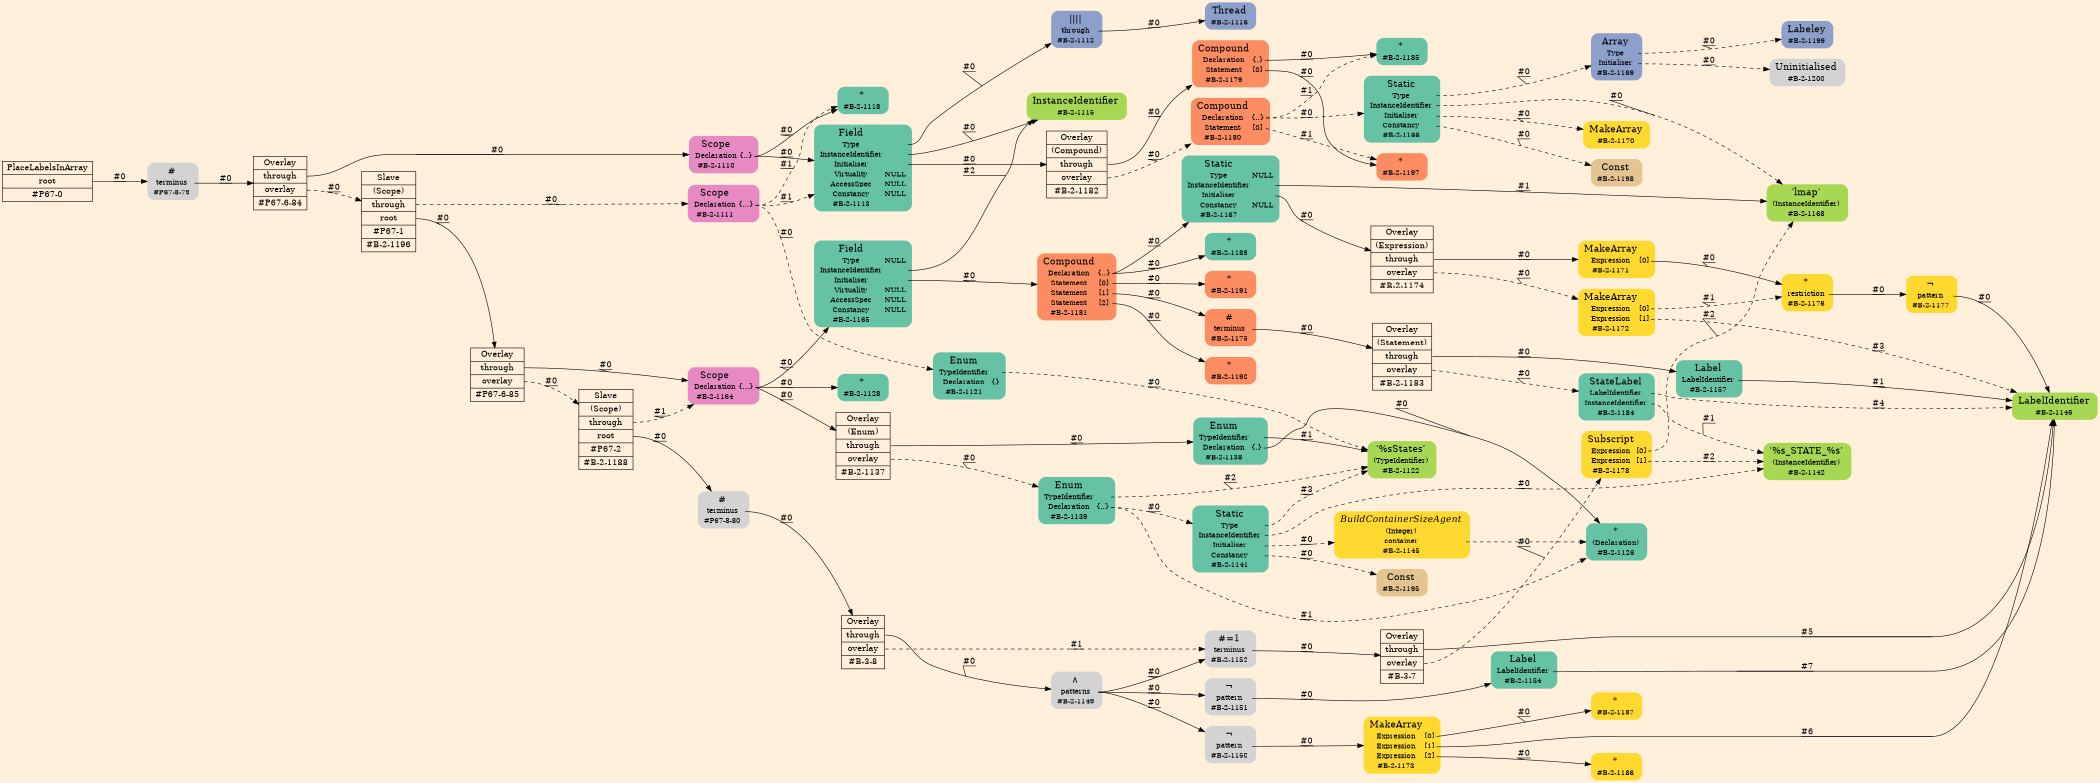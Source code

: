 digraph Inferno {
graph [
rankdir = "LR"
ranksep = 1.0
size = "14,20"
bgcolor = antiquewhite1
];
node [
];
"CR#P67-0" [
shape = "record"
fillcolor = "transparent"
label = "<fixed> PlaceLabelsInArray | <port0> root | <port1> #P67-0"
style = "filled"
fontsize = "14"
fillcolor = antiquewhite1
];
"#P67-8-79" [
shape = "plaintext"
label = <<TABLE BORDER="0" CELLBORDER="0" CELLSPACING="0">
 <TR>
  <TD><FONT POINT-SIZE="16.0">#</FONT></TD>
  <TD></TD>
 </TR>
 <TR>
  <TD>terminus</TD>
  <TD PORT="port0"></TD>
 </TR>
 <TR>
  <TD>#P67-8-79</TD>
  <TD PORT="port1"></TD>
 </TR>
</TABLE>>
style = "rounded,filled"
fontsize = "12"
];
"#P67-6-84" [
shape = "record"
label = "<fixed> Overlay | <port0> through | <port1> overlay | <port2> #P67-6-84"
style = "filled"
fontsize = "14"
fillcolor = antiquewhite1
];
"#B-2-1110" [
shape = "plaintext"
fillcolor = "/set28/4"
label = <<TABLE BORDER="0" CELLBORDER="0" CELLSPACING="0">
 <TR>
  <TD><FONT POINT-SIZE="16.0">Scope</FONT></TD>
  <TD></TD>
 </TR>
 <TR>
  <TD>Declaration</TD>
  <TD PORT="port0">{..}</TD>
 </TR>
 <TR>
  <TD>#B-2-1110</TD>
  <TD PORT="port1"></TD>
 </TR>
</TABLE>>
style = "rounded,filled"
fontsize = "12"
];
"#B-2-1118" [
shape = "plaintext"
fillcolor = "/set28/1"
label = <<TABLE BORDER="0" CELLBORDER="0" CELLSPACING="0">
 <TR>
  <TD><FONT POINT-SIZE="16.0">*</FONT></TD>
  <TD></TD>
 </TR>
 <TR>
  <TD>#B-2-1118</TD>
  <TD PORT="port0"></TD>
 </TR>
</TABLE>>
style = "rounded,filled"
fontsize = "12"
];
"#B-2-1113" [
shape = "plaintext"
fillcolor = "/set28/1"
label = <<TABLE BORDER="0" CELLBORDER="0" CELLSPACING="0">
 <TR>
  <TD><FONT POINT-SIZE="16.0">Field</FONT></TD>
  <TD></TD>
 </TR>
 <TR>
  <TD>Type</TD>
  <TD PORT="port0"></TD>
 </TR>
 <TR>
  <TD>InstanceIdentifier</TD>
  <TD PORT="port1"></TD>
 </TR>
 <TR>
  <TD>Initialiser</TD>
  <TD PORT="port2"></TD>
 </TR>
 <TR>
  <TD>Virtuality</TD>
  <TD PORT="port3">NULL</TD>
 </TR>
 <TR>
  <TD>AccessSpec</TD>
  <TD PORT="port4">NULL</TD>
 </TR>
 <TR>
  <TD>Constancy</TD>
  <TD PORT="port5">NULL</TD>
 </TR>
 <TR>
  <TD>#B-2-1113</TD>
  <TD PORT="port6"></TD>
 </TR>
</TABLE>>
style = "rounded,filled"
fontsize = "12"
];
"#B-2-1112" [
shape = "plaintext"
fillcolor = "/set28/3"
label = <<TABLE BORDER="0" CELLBORDER="0" CELLSPACING="0">
 <TR>
  <TD><FONT POINT-SIZE="16.0">||||</FONT></TD>
  <TD></TD>
 </TR>
 <TR>
  <TD>through</TD>
  <TD PORT="port0"></TD>
 </TR>
 <TR>
  <TD>#B-2-1112</TD>
  <TD PORT="port1"></TD>
 </TR>
</TABLE>>
style = "rounded,filled"
fontsize = "12"
];
"#B-2-1116" [
shape = "plaintext"
fillcolor = "/set28/3"
label = <<TABLE BORDER="0" CELLBORDER="0" CELLSPACING="0">
 <TR>
  <TD><FONT POINT-SIZE="16.0">Thread</FONT></TD>
  <TD></TD>
 </TR>
 <TR>
  <TD>#B-2-1116</TD>
  <TD PORT="port0"></TD>
 </TR>
</TABLE>>
style = "rounded,filled"
fontsize = "12"
];
"#B-2-1115" [
shape = "plaintext"
fillcolor = "/set28/5"
label = <<TABLE BORDER="0" CELLBORDER="0" CELLSPACING="0">
 <TR>
  <TD><FONT POINT-SIZE="16.0">InstanceIdentifier</FONT></TD>
  <TD></TD>
 </TR>
 <TR>
  <TD>#B-2-1115</TD>
  <TD PORT="port0"></TD>
 </TR>
</TABLE>>
style = "rounded,filled"
fontsize = "12"
];
"#B-2-1182" [
shape = "record"
fillcolor = "/set28/2"
label = "<fixed> Overlay | <port0> (Compound) | <port1> through | <port2> overlay | <port3> #B-2-1182"
style = "filled"
fontsize = "14"
fillcolor = antiquewhite1
];
"#B-2-1179" [
shape = "plaintext"
fillcolor = "/set28/2"
label = <<TABLE BORDER="0" CELLBORDER="0" CELLSPACING="0">
 <TR>
  <TD><FONT POINT-SIZE="16.0">Compound</FONT></TD>
  <TD></TD>
 </TR>
 <TR>
  <TD>Declaration</TD>
  <TD PORT="port0">{.}</TD>
 </TR>
 <TR>
  <TD>Statement</TD>
  <TD PORT="port1">[0]</TD>
 </TR>
 <TR>
  <TD>#B-2-1179</TD>
  <TD PORT="port2"></TD>
 </TR>
</TABLE>>
style = "rounded,filled"
fontsize = "12"
];
"#B-2-1185" [
shape = "plaintext"
fillcolor = "/set28/1"
label = <<TABLE BORDER="0" CELLBORDER="0" CELLSPACING="0">
 <TR>
  <TD><FONT POINT-SIZE="16.0">*</FONT></TD>
  <TD></TD>
 </TR>
 <TR>
  <TD>#B-2-1185</TD>
  <TD PORT="port0"></TD>
 </TR>
</TABLE>>
style = "rounded,filled"
fontsize = "12"
];
"#B-2-1197" [
shape = "plaintext"
fillcolor = "/set28/2"
label = <<TABLE BORDER="0" CELLBORDER="0" CELLSPACING="0">
 <TR>
  <TD><FONT POINT-SIZE="16.0">*</FONT></TD>
  <TD></TD>
 </TR>
 <TR>
  <TD>#B-2-1197</TD>
  <TD PORT="port0"></TD>
 </TR>
</TABLE>>
style = "rounded,filled"
fontsize = "12"
];
"#B-2-1180" [
shape = "plaintext"
fillcolor = "/set28/2"
label = <<TABLE BORDER="0" CELLBORDER="0" CELLSPACING="0">
 <TR>
  <TD><FONT POINT-SIZE="16.0">Compound</FONT></TD>
  <TD></TD>
 </TR>
 <TR>
  <TD>Declaration</TD>
  <TD PORT="port0">{..}</TD>
 </TR>
 <TR>
  <TD>Statement</TD>
  <TD PORT="port1">[0]</TD>
 </TR>
 <TR>
  <TD>#B-2-1180</TD>
  <TD PORT="port2"></TD>
 </TR>
</TABLE>>
style = "rounded,filled"
fontsize = "12"
];
"#B-2-1166" [
shape = "plaintext"
fillcolor = "/set28/1"
label = <<TABLE BORDER="0" CELLBORDER="0" CELLSPACING="0">
 <TR>
  <TD><FONT POINT-SIZE="16.0">Static</FONT></TD>
  <TD></TD>
 </TR>
 <TR>
  <TD>Type</TD>
  <TD PORT="port0"></TD>
 </TR>
 <TR>
  <TD>InstanceIdentifier</TD>
  <TD PORT="port1"></TD>
 </TR>
 <TR>
  <TD>Initialiser</TD>
  <TD PORT="port2"></TD>
 </TR>
 <TR>
  <TD>Constancy</TD>
  <TD PORT="port3"></TD>
 </TR>
 <TR>
  <TD>#B-2-1166</TD>
  <TD PORT="port4"></TD>
 </TR>
</TABLE>>
style = "rounded,filled"
fontsize = "12"
];
"#B-2-1169" [
shape = "plaintext"
fillcolor = "/set28/3"
label = <<TABLE BORDER="0" CELLBORDER="0" CELLSPACING="0">
 <TR>
  <TD><FONT POINT-SIZE="16.0">Array</FONT></TD>
  <TD></TD>
 </TR>
 <TR>
  <TD>Type</TD>
  <TD PORT="port0"></TD>
 </TR>
 <TR>
  <TD>Initialiser</TD>
  <TD PORT="port1"></TD>
 </TR>
 <TR>
  <TD>#B-2-1169</TD>
  <TD PORT="port2"></TD>
 </TR>
</TABLE>>
style = "rounded,filled"
fontsize = "12"
];
"#B-2-1199" [
shape = "plaintext"
fillcolor = "/set28/3"
label = <<TABLE BORDER="0" CELLBORDER="0" CELLSPACING="0">
 <TR>
  <TD><FONT POINT-SIZE="16.0">Labeley</FONT></TD>
  <TD></TD>
 </TR>
 <TR>
  <TD>#B-2-1199</TD>
  <TD PORT="port0"></TD>
 </TR>
</TABLE>>
style = "rounded,filled"
fontsize = "12"
];
"#B-2-1200" [
shape = "plaintext"
label = <<TABLE BORDER="0" CELLBORDER="0" CELLSPACING="0">
 <TR>
  <TD><FONT POINT-SIZE="16.0">Uninitialised</FONT></TD>
  <TD></TD>
 </TR>
 <TR>
  <TD>#B-2-1200</TD>
  <TD PORT="port0"></TD>
 </TR>
</TABLE>>
style = "rounded,filled"
fontsize = "12"
];
"#B-2-1168" [
shape = "plaintext"
fillcolor = "/set28/5"
label = <<TABLE BORDER="0" CELLBORDER="0" CELLSPACING="0">
 <TR>
  <TD><FONT POINT-SIZE="16.0">'lmap'</FONT></TD>
  <TD></TD>
 </TR>
 <TR>
  <TD>(InstanceIdentifier)</TD>
  <TD PORT="port0"></TD>
 </TR>
 <TR>
  <TD>#B-2-1168</TD>
  <TD PORT="port1"></TD>
 </TR>
</TABLE>>
style = "rounded,filled"
fontsize = "12"
];
"#B-2-1170" [
shape = "plaintext"
fillcolor = "/set28/6"
label = <<TABLE BORDER="0" CELLBORDER="0" CELLSPACING="0">
 <TR>
  <TD><FONT POINT-SIZE="16.0">MakeArray</FONT></TD>
  <TD></TD>
 </TR>
 <TR>
  <TD>#B-2-1170</TD>
  <TD PORT="port0"></TD>
 </TR>
</TABLE>>
style = "rounded,filled"
fontsize = "12"
];
"#B-2-1198" [
shape = "plaintext"
fillcolor = "/set28/7"
label = <<TABLE BORDER="0" CELLBORDER="0" CELLSPACING="0">
 <TR>
  <TD><FONT POINT-SIZE="16.0">Const</FONT></TD>
  <TD></TD>
 </TR>
 <TR>
  <TD>#B-2-1198</TD>
  <TD PORT="port0"></TD>
 </TR>
</TABLE>>
style = "rounded,filled"
fontsize = "12"
];
"#B-2-1196" [
shape = "record"
fillcolor = "/set28/4"
label = "<fixed> Slave | <port0> (Scope) | <port1> through | <port2> root | <port3> #P67-1 | <port4> #B-2-1196"
style = "filled"
fontsize = "14"
fillcolor = antiquewhite1
];
"#B-2-1111" [
shape = "plaintext"
fillcolor = "/set28/4"
label = <<TABLE BORDER="0" CELLBORDER="0" CELLSPACING="0">
 <TR>
  <TD><FONT POINT-SIZE="16.0">Scope</FONT></TD>
  <TD></TD>
 </TR>
 <TR>
  <TD>Declaration</TD>
  <TD PORT="port0">{...}</TD>
 </TR>
 <TR>
  <TD>#B-2-1111</TD>
  <TD PORT="port1"></TD>
 </TR>
</TABLE>>
style = "rounded,filled"
fontsize = "12"
];
"#B-2-1121" [
shape = "plaintext"
fillcolor = "/set28/1"
label = <<TABLE BORDER="0" CELLBORDER="0" CELLSPACING="0">
 <TR>
  <TD><FONT POINT-SIZE="16.0">Enum</FONT></TD>
  <TD></TD>
 </TR>
 <TR>
  <TD>TypeIdentifier</TD>
  <TD PORT="port0"></TD>
 </TR>
 <TR>
  <TD>Declaration</TD>
  <TD PORT="port1">{}</TD>
 </TR>
 <TR>
  <TD>#B-2-1121</TD>
  <TD PORT="port2"></TD>
 </TR>
</TABLE>>
style = "rounded,filled"
fontsize = "12"
];
"#B-2-1122" [
shape = "plaintext"
fillcolor = "/set28/5"
label = <<TABLE BORDER="0" CELLBORDER="0" CELLSPACING="0">
 <TR>
  <TD><FONT POINT-SIZE="16.0">'%sStates'</FONT></TD>
  <TD></TD>
 </TR>
 <TR>
  <TD>(TypeIdentifier)</TD>
  <TD PORT="port0"></TD>
 </TR>
 <TR>
  <TD>#B-2-1122</TD>
  <TD PORT="port1"></TD>
 </TR>
</TABLE>>
style = "rounded,filled"
fontsize = "12"
];
"#P67-6-85" [
shape = "record"
label = "<fixed> Overlay | <port0> through | <port1> overlay | <port2> #P67-6-85"
style = "filled"
fontsize = "14"
fillcolor = antiquewhite1
];
"#B-2-1164" [
shape = "plaintext"
fillcolor = "/set28/4"
label = <<TABLE BORDER="0" CELLBORDER="0" CELLSPACING="0">
 <TR>
  <TD><FONT POINT-SIZE="16.0">Scope</FONT></TD>
  <TD></TD>
 </TR>
 <TR>
  <TD>Declaration</TD>
  <TD PORT="port0">{...}</TD>
 </TR>
 <TR>
  <TD>#B-2-1164</TD>
  <TD PORT="port1"></TD>
 </TR>
</TABLE>>
style = "rounded,filled"
fontsize = "12"
];
"#B-2-1128" [
shape = "plaintext"
fillcolor = "/set28/1"
label = <<TABLE BORDER="0" CELLBORDER="0" CELLSPACING="0">
 <TR>
  <TD><FONT POINT-SIZE="16.0">*</FONT></TD>
  <TD></TD>
 </TR>
 <TR>
  <TD>#B-2-1128</TD>
  <TD PORT="port0"></TD>
 </TR>
</TABLE>>
style = "rounded,filled"
fontsize = "12"
];
"#B-2-1137" [
shape = "record"
fillcolor = "/set28/1"
label = "<fixed> Overlay | <port0> (Enum) | <port1> through | <port2> overlay | <port3> #B-2-1137"
style = "filled"
fontsize = "14"
fillcolor = antiquewhite1
];
"#B-2-1138" [
shape = "plaintext"
fillcolor = "/set28/1"
label = <<TABLE BORDER="0" CELLBORDER="0" CELLSPACING="0">
 <TR>
  <TD><FONT POINT-SIZE="16.0">Enum</FONT></TD>
  <TD></TD>
 </TR>
 <TR>
  <TD>TypeIdentifier</TD>
  <TD PORT="port0"></TD>
 </TR>
 <TR>
  <TD>Declaration</TD>
  <TD PORT="port1">{.}</TD>
 </TR>
 <TR>
  <TD>#B-2-1138</TD>
  <TD PORT="port2"></TD>
 </TR>
</TABLE>>
style = "rounded,filled"
fontsize = "12"
];
"#B-2-1126" [
shape = "plaintext"
fillcolor = "/set28/1"
label = <<TABLE BORDER="0" CELLBORDER="0" CELLSPACING="0">
 <TR>
  <TD><FONT POINT-SIZE="16.0">*</FONT></TD>
  <TD></TD>
 </TR>
 <TR>
  <TD>(Declaration)</TD>
  <TD PORT="port0"></TD>
 </TR>
 <TR>
  <TD>#B-2-1126</TD>
  <TD PORT="port1"></TD>
 </TR>
</TABLE>>
style = "rounded,filled"
fontsize = "12"
];
"#B-2-1139" [
shape = "plaintext"
fillcolor = "/set28/1"
label = <<TABLE BORDER="0" CELLBORDER="0" CELLSPACING="0">
 <TR>
  <TD><FONT POINT-SIZE="16.0">Enum</FONT></TD>
  <TD></TD>
 </TR>
 <TR>
  <TD>TypeIdentifier</TD>
  <TD PORT="port0"></TD>
 </TR>
 <TR>
  <TD>Declaration</TD>
  <TD PORT="port1">{..}</TD>
 </TR>
 <TR>
  <TD>#B-2-1139</TD>
  <TD PORT="port2"></TD>
 </TR>
</TABLE>>
style = "rounded,filled"
fontsize = "12"
];
"#B-2-1141" [
shape = "plaintext"
fillcolor = "/set28/1"
label = <<TABLE BORDER="0" CELLBORDER="0" CELLSPACING="0">
 <TR>
  <TD><FONT POINT-SIZE="16.0">Static</FONT></TD>
  <TD></TD>
 </TR>
 <TR>
  <TD>Type</TD>
  <TD PORT="port0"></TD>
 </TR>
 <TR>
  <TD>InstanceIdentifier</TD>
  <TD PORT="port1"></TD>
 </TR>
 <TR>
  <TD>Initialiser</TD>
  <TD PORT="port2"></TD>
 </TR>
 <TR>
  <TD>Constancy</TD>
  <TD PORT="port3"></TD>
 </TR>
 <TR>
  <TD>#B-2-1141</TD>
  <TD PORT="port4"></TD>
 </TR>
</TABLE>>
style = "rounded,filled"
fontsize = "12"
];
"#B-2-1142" [
shape = "plaintext"
fillcolor = "/set28/5"
label = <<TABLE BORDER="0" CELLBORDER="0" CELLSPACING="0">
 <TR>
  <TD><FONT POINT-SIZE="16.0">'%s_STATE_%s'</FONT></TD>
  <TD></TD>
 </TR>
 <TR>
  <TD>(InstanceIdentifier)</TD>
  <TD PORT="port0"></TD>
 </TR>
 <TR>
  <TD>#B-2-1142</TD>
  <TD PORT="port1"></TD>
 </TR>
</TABLE>>
style = "rounded,filled"
fontsize = "12"
];
"#B-2-1145" [
shape = "plaintext"
fillcolor = "/set28/6"
label = <<TABLE BORDER="0" CELLBORDER="0" CELLSPACING="0">
 <TR>
  <TD><FONT POINT-SIZE="16.0"><I>BuildContainerSizeAgent</I></FONT></TD>
  <TD></TD>
 </TR>
 <TR>
  <TD>(Integer)</TD>
  <TD PORT="port0"></TD>
 </TR>
 <TR>
  <TD>container</TD>
  <TD PORT="port1"></TD>
 </TR>
 <TR>
  <TD>#B-2-1145</TD>
  <TD PORT="port2"></TD>
 </TR>
</TABLE>>
style = "rounded,filled"
fontsize = "12"
];
"#B-2-1195" [
shape = "plaintext"
fillcolor = "/set28/7"
label = <<TABLE BORDER="0" CELLBORDER="0" CELLSPACING="0">
 <TR>
  <TD><FONT POINT-SIZE="16.0">Const</FONT></TD>
  <TD></TD>
 </TR>
 <TR>
  <TD>#B-2-1195</TD>
  <TD PORT="port0"></TD>
 </TR>
</TABLE>>
style = "rounded,filled"
fontsize = "12"
];
"#B-2-1165" [
shape = "plaintext"
fillcolor = "/set28/1"
label = <<TABLE BORDER="0" CELLBORDER="0" CELLSPACING="0">
 <TR>
  <TD><FONT POINT-SIZE="16.0">Field</FONT></TD>
  <TD></TD>
 </TR>
 <TR>
  <TD>Type</TD>
  <TD PORT="port0">NULL</TD>
 </TR>
 <TR>
  <TD>InstanceIdentifier</TD>
  <TD PORT="port1"></TD>
 </TR>
 <TR>
  <TD>Initialiser</TD>
  <TD PORT="port2"></TD>
 </TR>
 <TR>
  <TD>Virtuality</TD>
  <TD PORT="port3">NULL</TD>
 </TR>
 <TR>
  <TD>AccessSpec</TD>
  <TD PORT="port4">NULL</TD>
 </TR>
 <TR>
  <TD>Constancy</TD>
  <TD PORT="port5">NULL</TD>
 </TR>
 <TR>
  <TD>#B-2-1165</TD>
  <TD PORT="port6"></TD>
 </TR>
</TABLE>>
style = "rounded,filled"
fontsize = "12"
];
"#B-2-1181" [
shape = "plaintext"
fillcolor = "/set28/2"
label = <<TABLE BORDER="0" CELLBORDER="0" CELLSPACING="0">
 <TR>
  <TD><FONT POINT-SIZE="16.0">Compound</FONT></TD>
  <TD></TD>
 </TR>
 <TR>
  <TD>Declaration</TD>
  <TD PORT="port0">{..}</TD>
 </TR>
 <TR>
  <TD>Statement</TD>
  <TD PORT="port1">[0]</TD>
 </TR>
 <TR>
  <TD>Statement</TD>
  <TD PORT="port2">[1]</TD>
 </TR>
 <TR>
  <TD>Statement</TD>
  <TD PORT="port3">[2]</TD>
 </TR>
 <TR>
  <TD>#B-2-1181</TD>
  <TD PORT="port4"></TD>
 </TR>
</TABLE>>
style = "rounded,filled"
fontsize = "12"
];
"#B-2-1189" [
shape = "plaintext"
fillcolor = "/set28/1"
label = <<TABLE BORDER="0" CELLBORDER="0" CELLSPACING="0">
 <TR>
  <TD><FONT POINT-SIZE="16.0">*</FONT></TD>
  <TD></TD>
 </TR>
 <TR>
  <TD>#B-2-1189</TD>
  <TD PORT="port0"></TD>
 </TR>
</TABLE>>
style = "rounded,filled"
fontsize = "12"
];
"#B-2-1167" [
shape = "plaintext"
fillcolor = "/set28/1"
label = <<TABLE BORDER="0" CELLBORDER="0" CELLSPACING="0">
 <TR>
  <TD><FONT POINT-SIZE="16.0">Static</FONT></TD>
  <TD></TD>
 </TR>
 <TR>
  <TD>Type</TD>
  <TD PORT="port0">NULL</TD>
 </TR>
 <TR>
  <TD>InstanceIdentifier</TD>
  <TD PORT="port1"></TD>
 </TR>
 <TR>
  <TD>Initialiser</TD>
  <TD PORT="port2"></TD>
 </TR>
 <TR>
  <TD>Constancy</TD>
  <TD PORT="port3">NULL</TD>
 </TR>
 <TR>
  <TD>#B-2-1167</TD>
  <TD PORT="port4"></TD>
 </TR>
</TABLE>>
style = "rounded,filled"
fontsize = "12"
];
"#B-2-1174" [
shape = "record"
fillcolor = "/set28/6"
label = "<fixed> Overlay | <port0> (Expression) | <port1> through | <port2> overlay | <port3> #B-2-1174"
style = "filled"
fontsize = "14"
fillcolor = antiquewhite1
];
"#B-2-1171" [
shape = "plaintext"
fillcolor = "/set28/6"
label = <<TABLE BORDER="0" CELLBORDER="0" CELLSPACING="0">
 <TR>
  <TD><FONT POINT-SIZE="16.0">MakeArray</FONT></TD>
  <TD></TD>
 </TR>
 <TR>
  <TD>Expression</TD>
  <TD PORT="port0">[0]</TD>
 </TR>
 <TR>
  <TD>#B-2-1171</TD>
  <TD PORT="port1"></TD>
 </TR>
</TABLE>>
style = "rounded,filled"
fontsize = "12"
];
"#B-2-1176" [
shape = "plaintext"
fillcolor = "/set28/6"
label = <<TABLE BORDER="0" CELLBORDER="0" CELLSPACING="0">
 <TR>
  <TD><FONT POINT-SIZE="16.0">*</FONT></TD>
  <TD></TD>
 </TR>
 <TR>
  <TD>restriction</TD>
  <TD PORT="port0"></TD>
 </TR>
 <TR>
  <TD>#B-2-1176</TD>
  <TD PORT="port1"></TD>
 </TR>
</TABLE>>
style = "rounded,filled"
fontsize = "12"
];
"#B-2-1177" [
shape = "plaintext"
fillcolor = "/set28/6"
label = <<TABLE BORDER="0" CELLBORDER="0" CELLSPACING="0">
 <TR>
  <TD><FONT POINT-SIZE="16.0">¬</FONT></TD>
  <TD></TD>
 </TR>
 <TR>
  <TD>pattern</TD>
  <TD PORT="port0"></TD>
 </TR>
 <TR>
  <TD>#B-2-1177</TD>
  <TD PORT="port1"></TD>
 </TR>
</TABLE>>
style = "rounded,filled"
fontsize = "12"
];
"#B-2-1146" [
shape = "plaintext"
fillcolor = "/set28/5"
label = <<TABLE BORDER="0" CELLBORDER="0" CELLSPACING="0">
 <TR>
  <TD><FONT POINT-SIZE="16.0">LabelIdentifier</FONT></TD>
  <TD></TD>
 </TR>
 <TR>
  <TD>#B-2-1146</TD>
  <TD PORT="port0"></TD>
 </TR>
</TABLE>>
style = "rounded,filled"
fontsize = "12"
];
"#B-2-1172" [
shape = "plaintext"
fillcolor = "/set28/6"
label = <<TABLE BORDER="0" CELLBORDER="0" CELLSPACING="0">
 <TR>
  <TD><FONT POINT-SIZE="16.0">MakeArray</FONT></TD>
  <TD></TD>
 </TR>
 <TR>
  <TD>Expression</TD>
  <TD PORT="port0">[0]</TD>
 </TR>
 <TR>
  <TD>Expression</TD>
  <TD PORT="port1">[1]</TD>
 </TR>
 <TR>
  <TD>#B-2-1172</TD>
  <TD PORT="port2"></TD>
 </TR>
</TABLE>>
style = "rounded,filled"
fontsize = "12"
];
"#B-2-1191" [
shape = "plaintext"
fillcolor = "/set28/2"
label = <<TABLE BORDER="0" CELLBORDER="0" CELLSPACING="0">
 <TR>
  <TD><FONT POINT-SIZE="16.0">*</FONT></TD>
  <TD></TD>
 </TR>
 <TR>
  <TD>#B-2-1191</TD>
  <TD PORT="port0"></TD>
 </TR>
</TABLE>>
style = "rounded,filled"
fontsize = "12"
];
"#B-2-1175" [
shape = "plaintext"
fillcolor = "/set28/2"
label = <<TABLE BORDER="0" CELLBORDER="0" CELLSPACING="0">
 <TR>
  <TD><FONT POINT-SIZE="16.0">#</FONT></TD>
  <TD></TD>
 </TR>
 <TR>
  <TD>terminus</TD>
  <TD PORT="port0"></TD>
 </TR>
 <TR>
  <TD>#B-2-1175</TD>
  <TD PORT="port1"></TD>
 </TR>
</TABLE>>
style = "rounded,filled"
fontsize = "12"
];
"#B-2-1183" [
shape = "record"
fillcolor = "/set28/2"
label = "<fixed> Overlay | <port0> (Statement) | <port1> through | <port2> overlay | <port3> #B-2-1183"
style = "filled"
fontsize = "14"
fillcolor = antiquewhite1
];
"#B-2-1157" [
shape = "plaintext"
fillcolor = "/set28/1"
label = <<TABLE BORDER="0" CELLBORDER="0" CELLSPACING="0">
 <TR>
  <TD><FONT POINT-SIZE="16.0">Label</FONT></TD>
  <TD></TD>
 </TR>
 <TR>
  <TD>LabelIdentifier</TD>
  <TD PORT="port0"></TD>
 </TR>
 <TR>
  <TD>#B-2-1157</TD>
  <TD PORT="port1"></TD>
 </TR>
</TABLE>>
style = "rounded,filled"
fontsize = "12"
];
"#B-2-1184" [
shape = "plaintext"
fillcolor = "/set28/1"
label = <<TABLE BORDER="0" CELLBORDER="0" CELLSPACING="0">
 <TR>
  <TD><FONT POINT-SIZE="16.0">StateLabel</FONT></TD>
  <TD></TD>
 </TR>
 <TR>
  <TD>LabelIdentifier</TD>
  <TD PORT="port0"></TD>
 </TR>
 <TR>
  <TD>InstanceIdentifier</TD>
  <TD PORT="port1"></TD>
 </TR>
 <TR>
  <TD>#B-2-1184</TD>
  <TD PORT="port2"></TD>
 </TR>
</TABLE>>
style = "rounded,filled"
fontsize = "12"
];
"#B-2-1190" [
shape = "plaintext"
fillcolor = "/set28/2"
label = <<TABLE BORDER="0" CELLBORDER="0" CELLSPACING="0">
 <TR>
  <TD><FONT POINT-SIZE="16.0">*</FONT></TD>
  <TD></TD>
 </TR>
 <TR>
  <TD>#B-2-1190</TD>
  <TD PORT="port0"></TD>
 </TR>
</TABLE>>
style = "rounded,filled"
fontsize = "12"
];
"#B-2-1188" [
shape = "record"
fillcolor = "/set28/4"
label = "<fixed> Slave | <port0> (Scope) | <port1> through | <port2> root | <port3> #P67-2 | <port4> #B-2-1188"
style = "filled"
fontsize = "14"
fillcolor = antiquewhite1
];
"#P67-8-80" [
shape = "plaintext"
label = <<TABLE BORDER="0" CELLBORDER="0" CELLSPACING="0">
 <TR>
  <TD><FONT POINT-SIZE="16.0">#</FONT></TD>
  <TD></TD>
 </TR>
 <TR>
  <TD>terminus</TD>
  <TD PORT="port0"></TD>
 </TR>
 <TR>
  <TD>#P67-8-80</TD>
  <TD PORT="port1"></TD>
 </TR>
</TABLE>>
style = "rounded,filled"
fontsize = "12"
];
"#B-3-8" [
shape = "record"
label = "<fixed> Overlay | <port0> through | <port1> overlay | <port2> #B-3-8"
style = "filled"
fontsize = "14"
fillcolor = antiquewhite1
];
"#B-2-1149" [
shape = "plaintext"
label = <<TABLE BORDER="0" CELLBORDER="0" CELLSPACING="0">
 <TR>
  <TD><FONT POINT-SIZE="16.0">∧</FONT></TD>
  <TD></TD>
 </TR>
 <TR>
  <TD>patterns</TD>
  <TD PORT="port0"></TD>
 </TR>
 <TR>
  <TD>#B-2-1149</TD>
  <TD PORT="port1"></TD>
 </TR>
</TABLE>>
style = "rounded,filled"
fontsize = "12"
];
"#B-2-1152" [
shape = "plaintext"
label = <<TABLE BORDER="0" CELLBORDER="0" CELLSPACING="0">
 <TR>
  <TD><FONT POINT-SIZE="16.0">#=1</FONT></TD>
  <TD></TD>
 </TR>
 <TR>
  <TD>terminus</TD>
  <TD PORT="port0"></TD>
 </TR>
 <TR>
  <TD>#B-2-1152</TD>
  <TD PORT="port1"></TD>
 </TR>
</TABLE>>
style = "rounded,filled"
fontsize = "12"
];
"#B-3-7" [
shape = "record"
label = "<fixed> Overlay | <port0> through | <port1> overlay | <port2> #B-3-7"
style = "filled"
fontsize = "14"
fillcolor = antiquewhite1
];
"#B-2-1178" [
shape = "plaintext"
fillcolor = "/set28/6"
label = <<TABLE BORDER="0" CELLBORDER="0" CELLSPACING="0">
 <TR>
  <TD><FONT POINT-SIZE="16.0">Subscript</FONT></TD>
  <TD></TD>
 </TR>
 <TR>
  <TD>Expression</TD>
  <TD PORT="port0">[0]</TD>
 </TR>
 <TR>
  <TD>Expression</TD>
  <TD PORT="port1">[1]</TD>
 </TR>
 <TR>
  <TD>#B-2-1178</TD>
  <TD PORT="port2"></TD>
 </TR>
</TABLE>>
style = "rounded,filled"
fontsize = "12"
];
"#B-2-1150" [
shape = "plaintext"
label = <<TABLE BORDER="0" CELLBORDER="0" CELLSPACING="0">
 <TR>
  <TD><FONT POINT-SIZE="16.0">¬</FONT></TD>
  <TD></TD>
 </TR>
 <TR>
  <TD>pattern</TD>
  <TD PORT="port0"></TD>
 </TR>
 <TR>
  <TD>#B-2-1150</TD>
  <TD PORT="port1"></TD>
 </TR>
</TABLE>>
style = "rounded,filled"
fontsize = "12"
];
"#B-2-1173" [
shape = "plaintext"
fillcolor = "/set28/6"
label = <<TABLE BORDER="0" CELLBORDER="0" CELLSPACING="0">
 <TR>
  <TD><FONT POINT-SIZE="16.0">MakeArray</FONT></TD>
  <TD></TD>
 </TR>
 <TR>
  <TD>Expression</TD>
  <TD PORT="port0">[0]</TD>
 </TR>
 <TR>
  <TD>Expression</TD>
  <TD PORT="port1">[1]</TD>
 </TR>
 <TR>
  <TD>Expression</TD>
  <TD PORT="port2">[2]</TD>
 </TR>
 <TR>
  <TD>#B-2-1173</TD>
  <TD PORT="port3"></TD>
 </TR>
</TABLE>>
style = "rounded,filled"
fontsize = "12"
];
"#B-2-1187" [
shape = "plaintext"
fillcolor = "/set28/6"
label = <<TABLE BORDER="0" CELLBORDER="0" CELLSPACING="0">
 <TR>
  <TD><FONT POINT-SIZE="16.0">*</FONT></TD>
  <TD></TD>
 </TR>
 <TR>
  <TD>#B-2-1187</TD>
  <TD PORT="port0"></TD>
 </TR>
</TABLE>>
style = "rounded,filled"
fontsize = "12"
];
"#B-2-1186" [
shape = "plaintext"
fillcolor = "/set28/6"
label = <<TABLE BORDER="0" CELLBORDER="0" CELLSPACING="0">
 <TR>
  <TD><FONT POINT-SIZE="16.0">*</FONT></TD>
  <TD></TD>
 </TR>
 <TR>
  <TD>#B-2-1186</TD>
  <TD PORT="port0"></TD>
 </TR>
</TABLE>>
style = "rounded,filled"
fontsize = "12"
];
"#B-2-1151" [
shape = "plaintext"
label = <<TABLE BORDER="0" CELLBORDER="0" CELLSPACING="0">
 <TR>
  <TD><FONT POINT-SIZE="16.0">¬</FONT></TD>
  <TD></TD>
 </TR>
 <TR>
  <TD>pattern</TD>
  <TD PORT="port0"></TD>
 </TR>
 <TR>
  <TD>#B-2-1151</TD>
  <TD PORT="port1"></TD>
 </TR>
</TABLE>>
style = "rounded,filled"
fontsize = "12"
];
"#B-2-1154" [
shape = "plaintext"
fillcolor = "/set28/1"
label = <<TABLE BORDER="0" CELLBORDER="0" CELLSPACING="0">
 <TR>
  <TD><FONT POINT-SIZE="16.0">Label</FONT></TD>
  <TD></TD>
 </TR>
 <TR>
  <TD>LabelIdentifier</TD>
  <TD PORT="port0"></TD>
 </TR>
 <TR>
  <TD>#B-2-1154</TD>
  <TD PORT="port1"></TD>
 </TR>
</TABLE>>
style = "rounded,filled"
fontsize = "12"
];
"CR#P67-0":port0 -> "#P67-8-79" [style="solid"
label = "#0"
decorate = true
];
"#P67-8-79":port0 -> "#P67-6-84" [style="solid"
label = "#0"
decorate = true
];
"#P67-6-84":port0 -> "#B-2-1110" [style="solid"
label = "#0"
decorate = true
];
"#P67-6-84":port1 -> "#B-2-1196" [style="dashed"
label = "#0"
decorate = true
];
"#B-2-1110":port0 -> "#B-2-1118" [style="solid"
label = "#0"
decorate = true
];
"#B-2-1110":port0 -> "#B-2-1113" [style="solid"
label = "#0"
decorate = true
];
"#B-2-1113":port0 -> "#B-2-1112" [style="solid"
label = "#0"
decorate = true
];
"#B-2-1113":port1 -> "#B-2-1115" [style="solid"
label = "#0"
decorate = true
];
"#B-2-1113":port2 -> "#B-2-1182" [style="solid"
label = "#0"
decorate = true
];
"#B-2-1112":port0 -> "#B-2-1116" [style="solid"
label = "#0"
decorate = true
];
"#B-2-1182":port1 -> "#B-2-1179" [style="solid"
label = "#0"
decorate = true
];
"#B-2-1182":port2 -> "#B-2-1180" [style="dashed"
label = "#0"
decorate = true
];
"#B-2-1179":port0 -> "#B-2-1185" [style="solid"
label = "#0"
decorate = true
];
"#B-2-1179":port1 -> "#B-2-1197" [style="solid"
label = "#0"
decorate = true
];
"#B-2-1180":port0 -> "#B-2-1185" [style="dashed"
label = "#1"
decorate = true
];
"#B-2-1180":port0 -> "#B-2-1166" [style="dashed"
label = "#0"
decorate = true
];
"#B-2-1180":port1 -> "#B-2-1197" [style="dashed"
label = "#1"
decorate = true
];
"#B-2-1166":port0 -> "#B-2-1169" [style="dashed"
label = "#0"
decorate = true
];
"#B-2-1166":port1 -> "#B-2-1168" [style="dashed"
label = "#0"
decorate = true
];
"#B-2-1166":port2 -> "#B-2-1170" [style="dashed"
label = "#0"
decorate = true
];
"#B-2-1166":port3 -> "#B-2-1198" [style="dashed"
label = "#0"
decorate = true
];
"#B-2-1169":port0 -> "#B-2-1199" [style="dashed"
label = "#0"
decorate = true
];
"#B-2-1169":port1 -> "#B-2-1200" [style="dashed"
label = "#0"
decorate = true
];
"#B-2-1196":port1 -> "#B-2-1111" [style="dashed"
label = "#0"
decorate = true
];
"#B-2-1196":port2 -> "#P67-6-85" [style="solid"
label = "#0"
decorate = true
];
"#B-2-1111":port0 -> "#B-2-1118" [style="dashed"
label = "#1"
decorate = true
];
"#B-2-1111":port0 -> "#B-2-1113" [style="dashed"
label = "#1"
decorate = true
];
"#B-2-1111":port0 -> "#B-2-1121" [style="dashed"
label = "#0"
decorate = true
];
"#B-2-1121":port0 -> "#B-2-1122" [style="dashed"
label = "#0"
decorate = true
];
"#P67-6-85":port0 -> "#B-2-1164" [style="solid"
label = "#0"
decorate = true
];
"#P67-6-85":port1 -> "#B-2-1188" [style="dashed"
label = "#0"
decorate = true
];
"#B-2-1164":port0 -> "#B-2-1128" [style="solid"
label = "#0"
decorate = true
];
"#B-2-1164":port0 -> "#B-2-1137" [style="solid"
label = "#0"
decorate = true
];
"#B-2-1164":port0 -> "#B-2-1165" [style="solid"
label = "#0"
decorate = true
];
"#B-2-1137":port1 -> "#B-2-1138" [style="solid"
label = "#0"
decorate = true
];
"#B-2-1137":port2 -> "#B-2-1139" [style="dashed"
label = "#0"
decorate = true
];
"#B-2-1138":port0 -> "#B-2-1122" [style="solid"
label = "#1"
decorate = true
];
"#B-2-1138":port1 -> "#B-2-1126" [style="solid"
label = "#0"
decorate = true
];
"#B-2-1139":port0 -> "#B-2-1122" [style="dashed"
label = "#2"
decorate = true
];
"#B-2-1139":port1 -> "#B-2-1126" [style="dashed"
label = "#1"
decorate = true
];
"#B-2-1139":port1 -> "#B-2-1141" [style="dashed"
label = "#0"
decorate = true
];
"#B-2-1141":port0 -> "#B-2-1122" [style="dashed"
label = "#3"
decorate = true
];
"#B-2-1141":port1 -> "#B-2-1142" [style="dashed"
label = "#0"
decorate = true
];
"#B-2-1141":port2 -> "#B-2-1145" [style="dashed"
label = "#0"
decorate = true
];
"#B-2-1141":port3 -> "#B-2-1195" [style="dashed"
label = "#0"
decorate = true
];
"#B-2-1145":port1 -> "#B-2-1126" [style="dashed"
];
"#B-2-1165":port1 -> "#B-2-1115" [style="solid"
label = "#2"
decorate = true
];
"#B-2-1165":port2 -> "#B-2-1181" [style="solid"
label = "#0"
decorate = true
];
"#B-2-1181":port0 -> "#B-2-1189" [style="solid"
label = "#0"
decorate = true
];
"#B-2-1181":port0 -> "#B-2-1167" [style="solid"
label = "#0"
decorate = true
];
"#B-2-1181":port1 -> "#B-2-1191" [style="solid"
label = "#0"
decorate = true
];
"#B-2-1181":port2 -> "#B-2-1175" [style="solid"
label = "#0"
decorate = true
];
"#B-2-1181":port3 -> "#B-2-1190" [style="solid"
label = "#0"
decorate = true
];
"#B-2-1167":port1 -> "#B-2-1168" [style="solid"
label = "#1"
decorate = true
];
"#B-2-1167":port2 -> "#B-2-1174" [style="solid"
label = "#0"
decorate = true
];
"#B-2-1174":port1 -> "#B-2-1171" [style="solid"
label = "#0"
decorate = true
];
"#B-2-1174":port2 -> "#B-2-1172" [style="dashed"
label = "#0"
decorate = true
];
"#B-2-1171":port0 -> "#B-2-1176" [style="solid"
label = "#0"
decorate = true
];
"#B-2-1176":port0 -> "#B-2-1177" [style="solid"
label = "#0"
decorate = true
];
"#B-2-1177":port0 -> "#B-2-1146" [style="solid"
label = "#0"
decorate = true
];
"#B-2-1172":port0 -> "#B-2-1176" [style="dashed"
label = "#1"
decorate = true
];
"#B-2-1172":port1 -> "#B-2-1146" [style="dashed"
label = "#3"
decorate = true
];
"#B-2-1175":port0 -> "#B-2-1183" [style="solid"
label = "#0"
decorate = true
];
"#B-2-1183":port1 -> "#B-2-1157" [style="solid"
label = "#0"
decorate = true
];
"#B-2-1183":port2 -> "#B-2-1184" [style="dashed"
label = "#0"
decorate = true
];
"#B-2-1157":port0 -> "#B-2-1146" [style="solid"
label = "#1"
decorate = true
];
"#B-2-1184":port0 -> "#B-2-1146" [style="dashed"
label = "#4"
decorate = true
];
"#B-2-1184":port1 -> "#B-2-1142" [style="dashed"
label = "#1"
decorate = true
];
"#B-2-1188":port1 -> "#B-2-1164" [style="dashed"
label = "#1"
decorate = true
];
"#B-2-1188":port2 -> "#P67-8-80" [style="solid"
label = "#0"
decorate = true
];
"#P67-8-80":port0 -> "#B-3-8" [style="solid"
label = "#0"
decorate = true
];
"#B-3-8":port0 -> "#B-2-1149" [style="solid"
label = "#0"
decorate = true
];
"#B-3-8":port1 -> "#B-2-1152" [style="dashed"
label = "#1"
decorate = true
];
"#B-2-1149":port0 -> "#B-2-1152" [style="solid"
label = "#0"
decorate = true
];
"#B-2-1149":port0 -> "#B-2-1150" [style="solid"
label = "#0"
decorate = true
];
"#B-2-1149":port0 -> "#B-2-1151" [style="solid"
label = "#0"
decorate = true
];
"#B-2-1152":port0 -> "#B-3-7" [style="solid"
label = "#0"
decorate = true
];
"#B-3-7":port0 -> "#B-2-1146" [style="solid"
label = "#5"
decorate = true
];
"#B-3-7":port1 -> "#B-2-1178" [style="dashed"
label = "#0"
decorate = true
];
"#B-2-1178":port0 -> "#B-2-1168" [style="dashed"
label = "#2"
decorate = true
];
"#B-2-1178":port1 -> "#B-2-1142" [style="dashed"
label = "#2"
decorate = true
];
"#B-2-1150":port0 -> "#B-2-1173" [style="solid"
label = "#0"
decorate = true
];
"#B-2-1173":port0 -> "#B-2-1187" [style="solid"
label = "#0"
decorate = true
];
"#B-2-1173":port1 -> "#B-2-1146" [style="solid"
label = "#6"
decorate = true
];
"#B-2-1173":port2 -> "#B-2-1186" [style="solid"
label = "#0"
decorate = true
];
"#B-2-1151":port0 -> "#B-2-1154" [style="solid"
label = "#0"
decorate = true
];
"#B-2-1154":port0 -> "#B-2-1146" [style="solid"
label = "#7"
decorate = true
];
}
